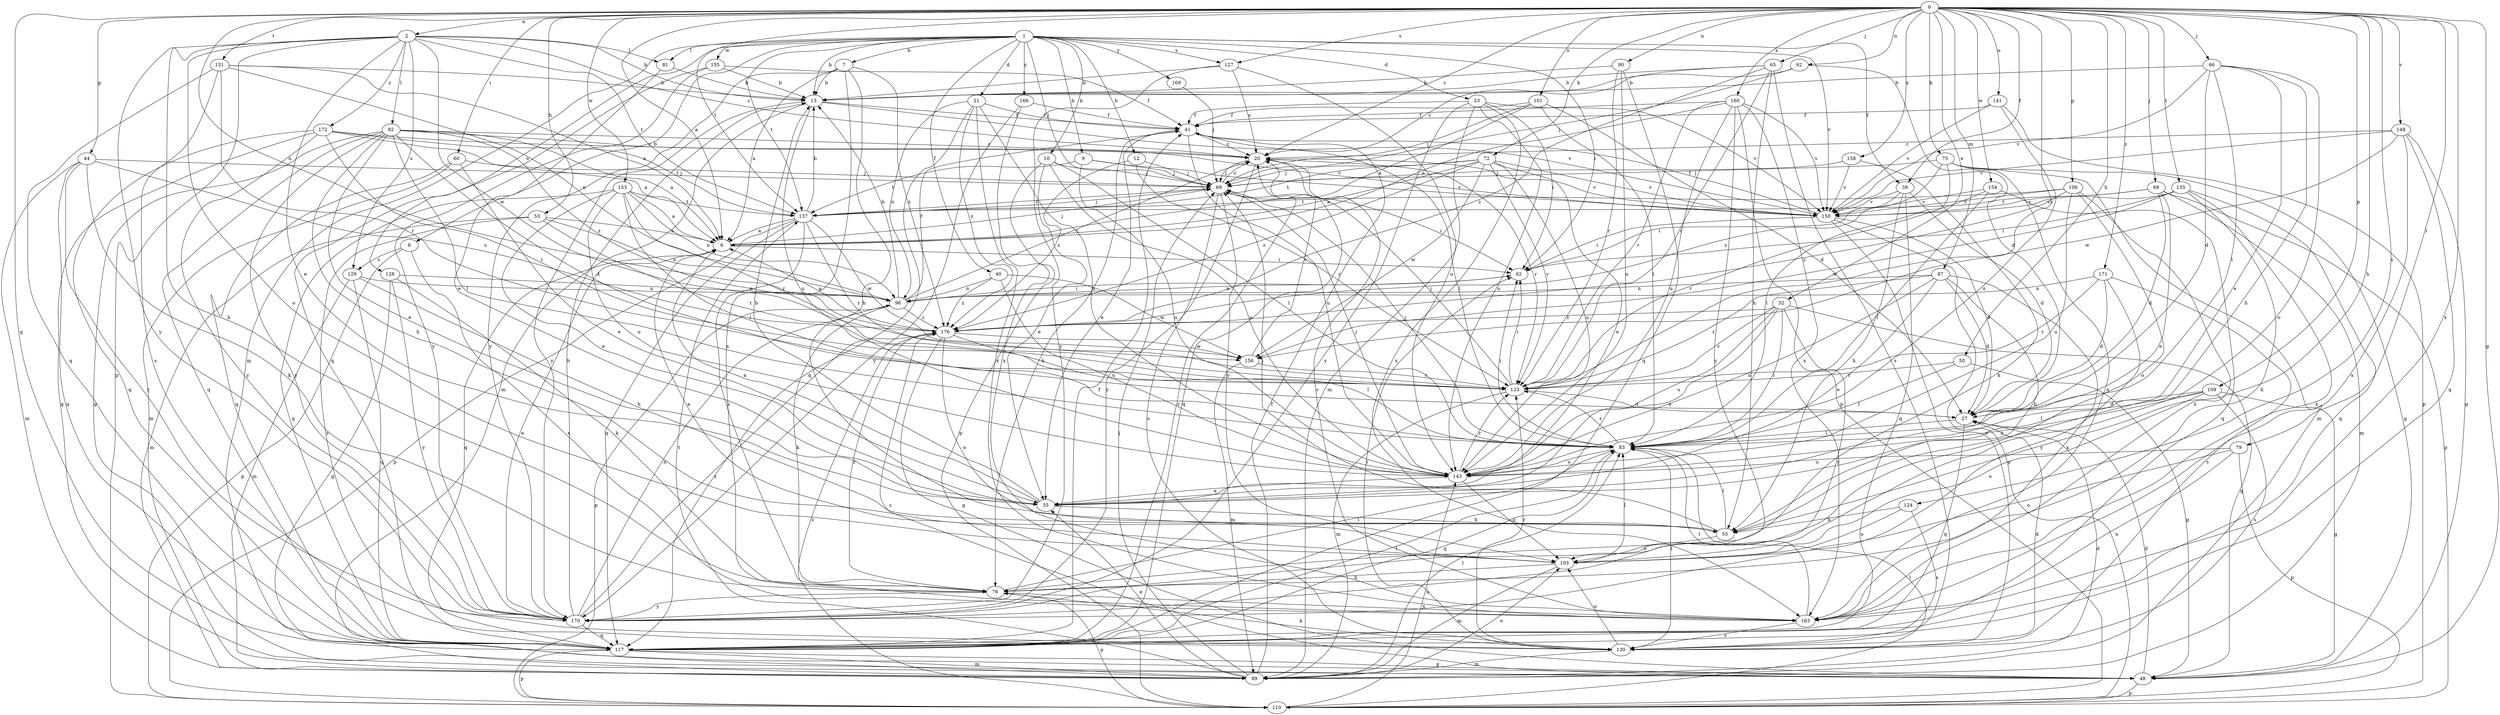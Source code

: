 strict digraph  {
0;
1;
2;
6;
7;
8;
9;
10;
12;
13;
20;
21;
23;
27;
32;
35;
39;
40;
41;
44;
48;
50;
53;
55;
60;
62;
65;
66;
68;
69;
72;
75;
76;
79;
81;
82;
83;
87;
89;
90;
92;
96;
101;
103;
106;
109;
110;
117;
123;
124;
127;
128;
129;
130;
131;
135;
137;
141;
143;
148;
150;
153;
154;
155;
156;
158;
160;
163;
166;
169;
170;
171;
172;
176;
0 -> 2  [label=a];
0 -> 6  [label=a];
0 -> 20  [label=c];
0 -> 32  [label=e];
0 -> 39  [label=f];
0 -> 44  [label=g];
0 -> 48  [label=g];
0 -> 50  [label=h];
0 -> 53  [label=h];
0 -> 55  [label=h];
0 -> 60  [label=i];
0 -> 65  [label=j];
0 -> 66  [label=j];
0 -> 68  [label=j];
0 -> 72  [label=k];
0 -> 75  [label=k];
0 -> 79  [label=l];
0 -> 87  [label=m];
0 -> 90  [label=n];
0 -> 92  [label=n];
0 -> 96  [label=n];
0 -> 101  [label=o];
0 -> 106  [label=p];
0 -> 109  [label=p];
0 -> 117  [label=q];
0 -> 123  [label=r];
0 -> 124  [label=s];
0 -> 127  [label=s];
0 -> 131  [label=t];
0 -> 135  [label=t];
0 -> 137  [label=t];
0 -> 141  [label=u];
0 -> 148  [label=v];
0 -> 153  [label=w];
0 -> 154  [label=w];
0 -> 158  [label=x];
0 -> 160  [label=x];
0 -> 163  [label=x];
0 -> 171  [label=z];
1 -> 7  [label=b];
1 -> 8  [label=b];
1 -> 9  [label=b];
1 -> 10  [label=b];
1 -> 12  [label=b];
1 -> 13  [label=b];
1 -> 21  [label=d];
1 -> 23  [label=d];
1 -> 39  [label=f];
1 -> 40  [label=f];
1 -> 62  [label=i];
1 -> 69  [label=j];
1 -> 81  [label=l];
1 -> 89  [label=m];
1 -> 127  [label=s];
1 -> 128  [label=s];
1 -> 137  [label=t];
1 -> 150  [label=v];
1 -> 155  [label=w];
1 -> 166  [label=y];
1 -> 169  [label=y];
2 -> 13  [label=b];
2 -> 20  [label=c];
2 -> 35  [label=e];
2 -> 76  [label=k];
2 -> 81  [label=l];
2 -> 82  [label=l];
2 -> 103  [label=o];
2 -> 110  [label=p];
2 -> 129  [label=s];
2 -> 137  [label=t];
2 -> 156  [label=w];
2 -> 170  [label=y];
2 -> 172  [label=z];
6 -> 62  [label=i];
6 -> 69  [label=j];
6 -> 117  [label=q];
7 -> 6  [label=a];
7 -> 13  [label=b];
7 -> 55  [label=h];
7 -> 163  [label=x];
7 -> 170  [label=y];
7 -> 176  [label=z];
8 -> 110  [label=p];
8 -> 129  [label=s];
8 -> 163  [label=x];
9 -> 69  [label=j];
9 -> 137  [label=t];
9 -> 143  [label=u];
9 -> 150  [label=v];
10 -> 35  [label=e];
10 -> 69  [label=j];
10 -> 83  [label=l];
10 -> 110  [label=p];
10 -> 143  [label=u];
12 -> 69  [label=j];
12 -> 123  [label=r];
12 -> 176  [label=z];
13 -> 41  [label=f];
13 -> 89  [label=m];
13 -> 143  [label=u];
13 -> 150  [label=v];
13 -> 170  [label=y];
20 -> 69  [label=j];
20 -> 117  [label=q];
20 -> 123  [label=r];
20 -> 150  [label=v];
20 -> 170  [label=y];
21 -> 41  [label=f];
21 -> 96  [label=n];
21 -> 117  [label=q];
21 -> 143  [label=u];
21 -> 163  [label=x];
21 -> 176  [label=z];
23 -> 41  [label=f];
23 -> 62  [label=i];
23 -> 89  [label=m];
23 -> 143  [label=u];
23 -> 150  [label=v];
23 -> 163  [label=x];
23 -> 170  [label=y];
27 -> 83  [label=l];
27 -> 117  [label=q];
32 -> 35  [label=e];
32 -> 48  [label=g];
32 -> 83  [label=l];
32 -> 123  [label=r];
32 -> 143  [label=u];
32 -> 170  [label=y];
32 -> 176  [label=z];
35 -> 6  [label=a];
35 -> 13  [label=b];
35 -> 55  [label=h];
39 -> 27  [label=d];
39 -> 55  [label=h];
39 -> 62  [label=i];
39 -> 117  [label=q];
39 -> 150  [label=v];
40 -> 96  [label=n];
40 -> 143  [label=u];
40 -> 156  [label=w];
40 -> 176  [label=z];
41 -> 20  [label=c];
41 -> 35  [label=e];
41 -> 76  [label=k];
41 -> 83  [label=l];
41 -> 143  [label=u];
44 -> 69  [label=j];
44 -> 76  [label=k];
44 -> 89  [label=m];
44 -> 117  [label=q];
44 -> 170  [label=y];
44 -> 176  [label=z];
48 -> 27  [label=d];
48 -> 110  [label=p];
48 -> 176  [label=z];
50 -> 48  [label=g];
50 -> 83  [label=l];
50 -> 123  [label=r];
53 -> 6  [label=a];
53 -> 89  [label=m];
53 -> 96  [label=n];
53 -> 123  [label=r];
53 -> 130  [label=s];
55 -> 69  [label=j];
55 -> 83  [label=l];
55 -> 103  [label=o];
60 -> 35  [label=e];
60 -> 69  [label=j];
60 -> 89  [label=m];
60 -> 117  [label=q];
62 -> 96  [label=n];
65 -> 13  [label=b];
65 -> 20  [label=c];
65 -> 55  [label=h];
65 -> 123  [label=r];
65 -> 130  [label=s];
65 -> 176  [label=z];
66 -> 13  [label=b];
66 -> 27  [label=d];
66 -> 35  [label=e];
66 -> 55  [label=h];
66 -> 83  [label=l];
66 -> 103  [label=o];
66 -> 150  [label=v];
68 -> 27  [label=d];
68 -> 35  [label=e];
68 -> 89  [label=m];
68 -> 110  [label=p];
68 -> 137  [label=t];
68 -> 150  [label=v];
69 -> 20  [label=c];
69 -> 62  [label=i];
69 -> 103  [label=o];
69 -> 130  [label=s];
69 -> 137  [label=t];
72 -> 6  [label=a];
72 -> 35  [label=e];
72 -> 69  [label=j];
72 -> 123  [label=r];
72 -> 137  [label=t];
72 -> 143  [label=u];
72 -> 150  [label=v];
72 -> 156  [label=w];
72 -> 176  [label=z];
75 -> 48  [label=g];
75 -> 69  [label=j];
75 -> 83  [label=l];
75 -> 89  [label=m];
75 -> 163  [label=x];
75 -> 176  [label=z];
76 -> 83  [label=l];
76 -> 110  [label=p];
76 -> 163  [label=x];
76 -> 170  [label=y];
76 -> 176  [label=z];
79 -> 103  [label=o];
79 -> 110  [label=p];
79 -> 143  [label=u];
79 -> 163  [label=x];
81 -> 13  [label=b];
81 -> 35  [label=e];
82 -> 6  [label=a];
82 -> 20  [label=c];
82 -> 27  [label=d];
82 -> 35  [label=e];
82 -> 48  [label=g];
82 -> 55  [label=h];
82 -> 83  [label=l];
82 -> 117  [label=q];
82 -> 150  [label=v];
82 -> 170  [label=y];
82 -> 176  [label=z];
83 -> 62  [label=i];
83 -> 69  [label=j];
83 -> 117  [label=q];
83 -> 123  [label=r];
83 -> 143  [label=u];
87 -> 27  [label=d];
87 -> 35  [label=e];
87 -> 55  [label=h];
87 -> 96  [label=n];
87 -> 123  [label=r];
87 -> 143  [label=u];
87 -> 163  [label=x];
89 -> 27  [label=d];
89 -> 35  [label=e];
89 -> 41  [label=f];
89 -> 69  [label=j];
89 -> 83  [label=l];
89 -> 103  [label=o];
89 -> 137  [label=t];
90 -> 13  [label=b];
90 -> 117  [label=q];
90 -> 123  [label=r];
90 -> 143  [label=u];
92 -> 13  [label=b];
92 -> 27  [label=d];
92 -> 69  [label=j];
96 -> 13  [label=b];
96 -> 20  [label=c];
96 -> 41  [label=f];
96 -> 62  [label=i];
96 -> 76  [label=k];
96 -> 110  [label=p];
96 -> 176  [label=z];
101 -> 6  [label=a];
101 -> 27  [label=d];
101 -> 41  [label=f];
101 -> 69  [label=j];
101 -> 83  [label=l];
103 -> 6  [label=a];
103 -> 76  [label=k];
103 -> 83  [label=l];
103 -> 89  [label=m];
106 -> 103  [label=o];
106 -> 137  [label=t];
106 -> 143  [label=u];
106 -> 150  [label=v];
106 -> 163  [label=x];
106 -> 176  [label=z];
109 -> 27  [label=d];
109 -> 48  [label=g];
109 -> 83  [label=l];
109 -> 103  [label=o];
109 -> 130  [label=s];
109 -> 143  [label=u];
110 -> 83  [label=l];
110 -> 143  [label=u];
110 -> 176  [label=z];
117 -> 20  [label=c];
117 -> 41  [label=f];
117 -> 48  [label=g];
117 -> 83  [label=l];
117 -> 89  [label=m];
117 -> 110  [label=p];
123 -> 27  [label=d];
123 -> 62  [label=i];
123 -> 69  [label=j];
123 -> 89  [label=m];
124 -> 55  [label=h];
124 -> 103  [label=o];
124 -> 130  [label=s];
127 -> 13  [label=b];
127 -> 20  [label=c];
127 -> 143  [label=u];
127 -> 170  [label=y];
128 -> 48  [label=g];
128 -> 76  [label=k];
128 -> 96  [label=n];
128 -> 170  [label=y];
129 -> 55  [label=h];
129 -> 89  [label=m];
129 -> 96  [label=n];
129 -> 117  [label=q];
130 -> 27  [label=d];
130 -> 62  [label=i];
130 -> 76  [label=k];
130 -> 83  [label=l];
130 -> 89  [label=m];
130 -> 103  [label=o];
130 -> 123  [label=r];
131 -> 6  [label=a];
131 -> 13  [label=b];
131 -> 96  [label=n];
131 -> 117  [label=q];
131 -> 123  [label=r];
131 -> 130  [label=s];
135 -> 62  [label=i];
135 -> 76  [label=k];
135 -> 117  [label=q];
135 -> 150  [label=v];
135 -> 156  [label=w];
135 -> 163  [label=x];
137 -> 6  [label=a];
137 -> 13  [label=b];
137 -> 69  [label=j];
137 -> 76  [label=k];
137 -> 110  [label=p];
137 -> 117  [label=q];
137 -> 123  [label=r];
137 -> 156  [label=w];
141 -> 41  [label=f];
141 -> 110  [label=p];
141 -> 143  [label=u];
141 -> 150  [label=v];
143 -> 35  [label=e];
143 -> 69  [label=j];
143 -> 103  [label=o];
143 -> 123  [label=r];
148 -> 20  [label=c];
148 -> 48  [label=g];
148 -> 117  [label=q];
148 -> 150  [label=v];
148 -> 156  [label=w];
148 -> 163  [label=x];
150 -> 27  [label=d];
150 -> 41  [label=f];
150 -> 62  [label=i];
150 -> 110  [label=p];
150 -> 130  [label=s];
153 -> 6  [label=a];
153 -> 35  [label=e];
153 -> 83  [label=l];
153 -> 96  [label=n];
153 -> 117  [label=q];
153 -> 123  [label=r];
153 -> 137  [label=t];
153 -> 143  [label=u];
154 -> 83  [label=l];
154 -> 117  [label=q];
154 -> 123  [label=r];
154 -> 150  [label=v];
155 -> 13  [label=b];
155 -> 41  [label=f];
155 -> 117  [label=q];
155 -> 170  [label=y];
156 -> 20  [label=c];
156 -> 89  [label=m];
156 -> 123  [label=r];
158 -> 69  [label=j];
158 -> 76  [label=k];
158 -> 150  [label=v];
160 -> 6  [label=a];
160 -> 41  [label=f];
160 -> 110  [label=p];
160 -> 123  [label=r];
160 -> 143  [label=u];
160 -> 150  [label=v];
160 -> 163  [label=x];
160 -> 170  [label=y];
163 -> 20  [label=c];
163 -> 83  [label=l];
163 -> 130  [label=s];
166 -> 41  [label=f];
166 -> 163  [label=x];
166 -> 170  [label=y];
169 -> 69  [label=j];
170 -> 6  [label=a];
170 -> 13  [label=b];
170 -> 96  [label=n];
170 -> 117  [label=q];
170 -> 176  [label=z];
171 -> 27  [label=d];
171 -> 96  [label=n];
171 -> 123  [label=r];
171 -> 130  [label=s];
171 -> 170  [label=y];
172 -> 6  [label=a];
172 -> 20  [label=c];
172 -> 48  [label=g];
172 -> 117  [label=q];
172 -> 123  [label=r];
172 -> 137  [label=t];
172 -> 170  [label=y];
176 -> 6  [label=a];
176 -> 48  [label=g];
176 -> 83  [label=l];
176 -> 103  [label=o];
176 -> 156  [label=w];
}
